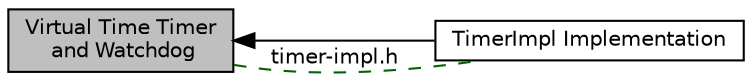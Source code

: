 digraph "Virtual Time Timer and Watchdog"
{
  edge [fontname="Helvetica",fontsize="10",labelfontname="Helvetica",labelfontsize="10"];
  node [fontname="Helvetica",fontsize="10",shape=record];
  rankdir=LR;
  Node1 [label="TimerImpl Implementation",height=0.2,width=0.4,color="black", fillcolor="white", style="filled",URL="$dc/d8c/group__timerimpl.html"];
  Node0 [label="Virtual Time Timer\l and Watchdog",height=0.2,width=0.4,color="black", fillcolor="grey75", style="filled", fontcolor="black"];
  Node0->Node1 [shape=plaintext, dir="back", style="solid"];
  Node0->Node1 [shape=plaintext, label="timer-impl.h", color="darkgreen", dir="none", style="dashed"];
}
